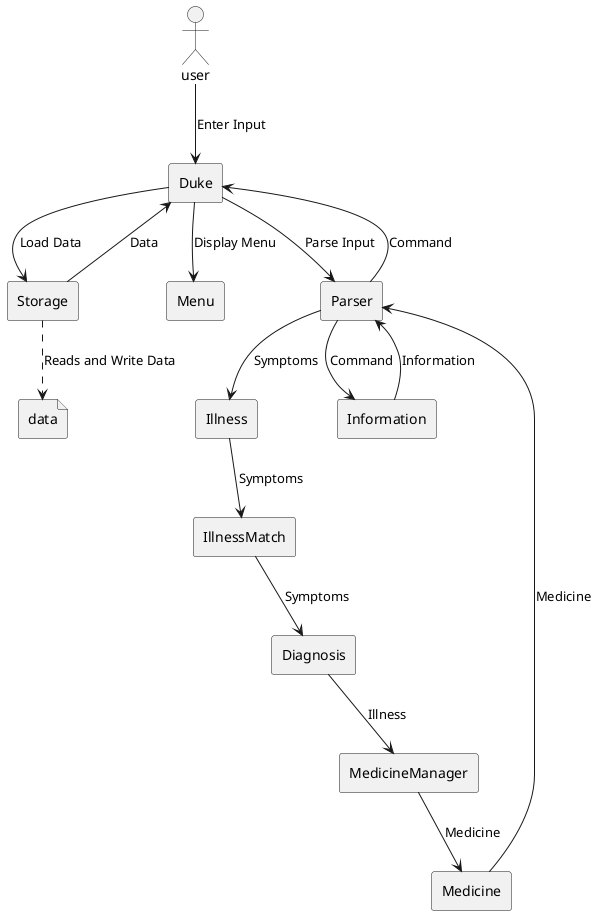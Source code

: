 [comment]: <> (//@@author Jeraldchen)
@startuml
'https://plantuml.com/component-diagram
skinparam componentStyle rectangle

actor user
user --> [Duke]: Enter Input
[Duke] --> [Storage]: Load Data
[Storage] --> [Duke]: Data
[Duke] --> [Menu]: Display Menu
[Duke] --> [Parser]: Parse Input
[Parser] --> [Duke]: Command
[IllnessMatch] --> [Diagnosis]: Symptoms
[Parser] --> [Illness]: Symptoms
[Illness] --> [IllnessMatch]: Symptoms
[MedicineManager] --> [Medicine]: Medicine
[Medicine] --> [Parser]: Medicine
[Parser] --> [Information]: Command
[Information] --> [Parser]: Information
[Diagnosis] --> [MedicineManager]: Illness


file data

[Storage]..> data: Reads and Write Data

@enduml